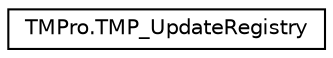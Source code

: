 digraph "Graphical Class Hierarchy"
{
 // LATEX_PDF_SIZE
  edge [fontname="Helvetica",fontsize="10",labelfontname="Helvetica",labelfontsize="10"];
  node [fontname="Helvetica",fontsize="10",shape=record];
  rankdir="LR";
  Node0 [label="TMPro.TMP_UpdateRegistry",height=0.2,width=0.4,color="black", fillcolor="white", style="filled",URL="$class_t_m_pro_1_1_t_m_p___update_registry.html",tooltip="Class for handling and scheduling text object updates."];
}

